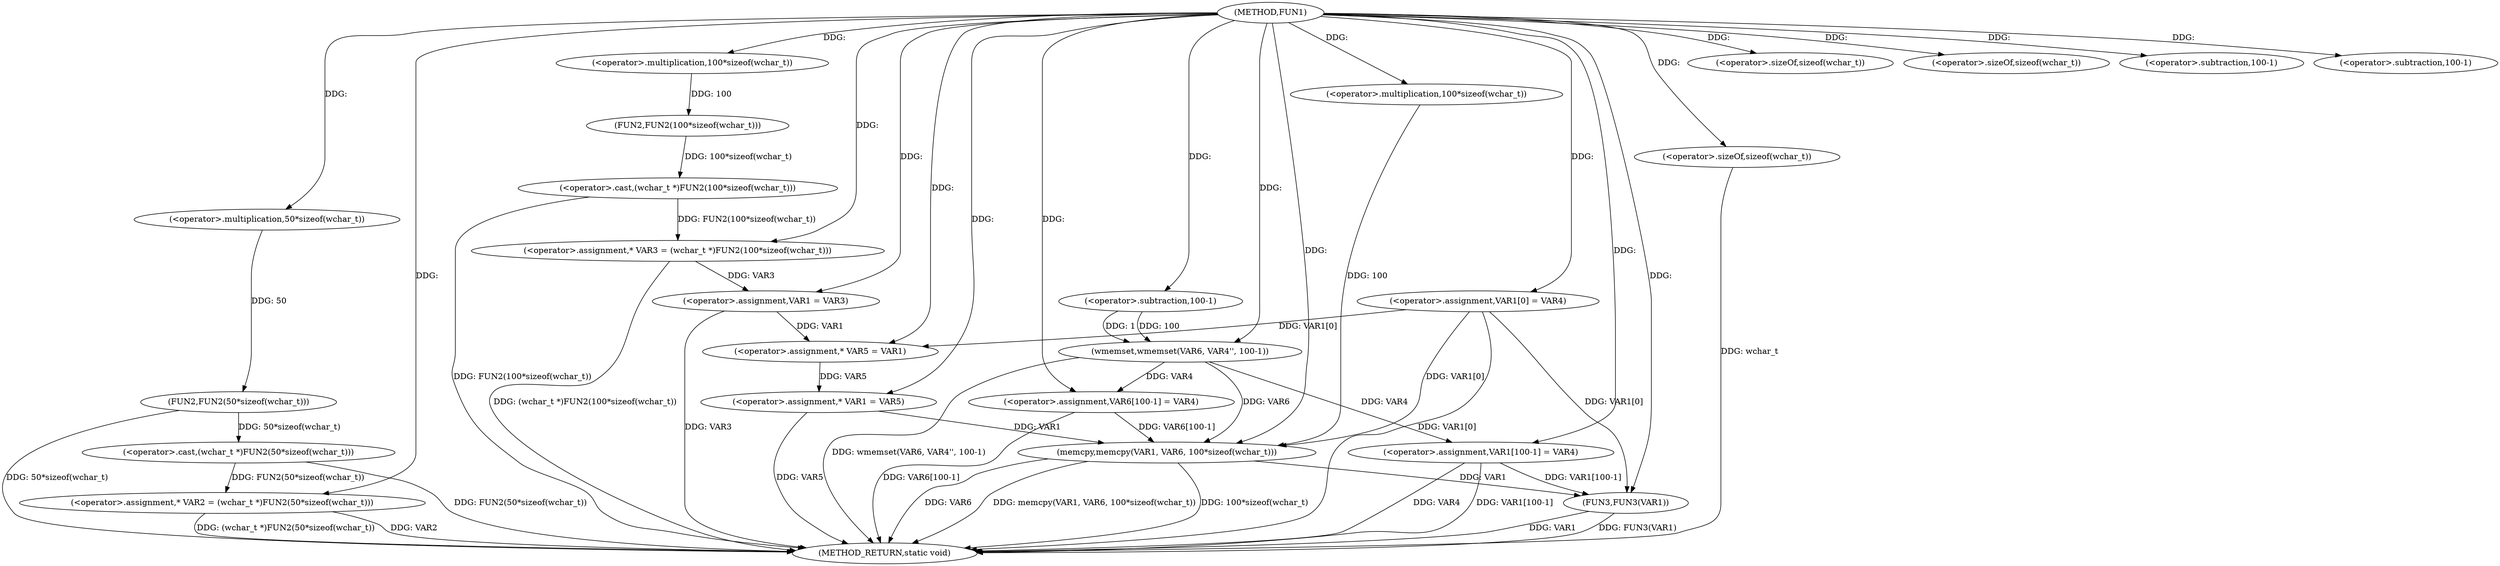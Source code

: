 digraph FUN1 {  
"1000100" [label = "(METHOD,FUN1)" ]
"1000171" [label = "(METHOD_RETURN,static void)" ]
"1000104" [label = "(<operator>.assignment,* VAR2 = (wchar_t *)FUN2(50*sizeof(wchar_t)))" ]
"1000106" [label = "(<operator>.cast,(wchar_t *)FUN2(50*sizeof(wchar_t)))" ]
"1000108" [label = "(FUN2,FUN2(50*sizeof(wchar_t)))" ]
"1000109" [label = "(<operator>.multiplication,50*sizeof(wchar_t))" ]
"1000111" [label = "(<operator>.sizeOf,sizeof(wchar_t))" ]
"1000114" [label = "(<operator>.assignment,* VAR3 = (wchar_t *)FUN2(100*sizeof(wchar_t)))" ]
"1000116" [label = "(<operator>.cast,(wchar_t *)FUN2(100*sizeof(wchar_t)))" ]
"1000118" [label = "(FUN2,FUN2(100*sizeof(wchar_t)))" ]
"1000119" [label = "(<operator>.multiplication,100*sizeof(wchar_t))" ]
"1000121" [label = "(<operator>.sizeOf,sizeof(wchar_t))" ]
"1000123" [label = "(<operator>.assignment,VAR1 = VAR3)" ]
"1000126" [label = "(<operator>.assignment,VAR1[0] = VAR4)" ]
"1000133" [label = "(<operator>.assignment,* VAR5 = VAR1)" ]
"1000137" [label = "(<operator>.assignment,* VAR1 = VAR5)" ]
"1000142" [label = "(wmemset,wmemset(VAR6, VAR4'', 100-1))" ]
"1000145" [label = "(<operator>.subtraction,100-1)" ]
"1000148" [label = "(<operator>.assignment,VAR6[100-1] = VAR4)" ]
"1000151" [label = "(<operator>.subtraction,100-1)" ]
"1000155" [label = "(memcpy,memcpy(VAR1, VAR6, 100*sizeof(wchar_t)))" ]
"1000158" [label = "(<operator>.multiplication,100*sizeof(wchar_t))" ]
"1000160" [label = "(<operator>.sizeOf,sizeof(wchar_t))" ]
"1000162" [label = "(<operator>.assignment,VAR1[100-1] = VAR4)" ]
"1000165" [label = "(<operator>.subtraction,100-1)" ]
"1000169" [label = "(FUN3,FUN3(VAR1))" ]
  "1000142" -> "1000171"  [ label = "DDG: wmemset(VAR6, VAR4'', 100-1)"] 
  "1000123" -> "1000171"  [ label = "DDG: VAR3"] 
  "1000106" -> "1000171"  [ label = "DDG: FUN2(50*sizeof(wchar_t))"] 
  "1000169" -> "1000171"  [ label = "DDG: FUN3(VAR1)"] 
  "1000155" -> "1000171"  [ label = "DDG: VAR6"] 
  "1000104" -> "1000171"  [ label = "DDG: VAR2"] 
  "1000126" -> "1000171"  [ label = "DDG: VAR1[0]"] 
  "1000116" -> "1000171"  [ label = "DDG: FUN2(100*sizeof(wchar_t))"] 
  "1000169" -> "1000171"  [ label = "DDG: VAR1"] 
  "1000162" -> "1000171"  [ label = "DDG: VAR4"] 
  "1000137" -> "1000171"  [ label = "DDG: VAR5"] 
  "1000155" -> "1000171"  [ label = "DDG: memcpy(VAR1, VAR6, 100*sizeof(wchar_t))"] 
  "1000155" -> "1000171"  [ label = "DDG: 100*sizeof(wchar_t)"] 
  "1000148" -> "1000171"  [ label = "DDG: VAR6[100-1]"] 
  "1000162" -> "1000171"  [ label = "DDG: VAR1[100-1]"] 
  "1000160" -> "1000171"  [ label = "DDG: wchar_t"] 
  "1000114" -> "1000171"  [ label = "DDG: (wchar_t *)FUN2(100*sizeof(wchar_t))"] 
  "1000104" -> "1000171"  [ label = "DDG: (wchar_t *)FUN2(50*sizeof(wchar_t))"] 
  "1000108" -> "1000171"  [ label = "DDG: 50*sizeof(wchar_t)"] 
  "1000106" -> "1000104"  [ label = "DDG: FUN2(50*sizeof(wchar_t))"] 
  "1000100" -> "1000104"  [ label = "DDG: "] 
  "1000108" -> "1000106"  [ label = "DDG: 50*sizeof(wchar_t)"] 
  "1000109" -> "1000108"  [ label = "DDG: 50"] 
  "1000100" -> "1000109"  [ label = "DDG: "] 
  "1000100" -> "1000111"  [ label = "DDG: "] 
  "1000116" -> "1000114"  [ label = "DDG: FUN2(100*sizeof(wchar_t))"] 
  "1000100" -> "1000114"  [ label = "DDG: "] 
  "1000118" -> "1000116"  [ label = "DDG: 100*sizeof(wchar_t)"] 
  "1000119" -> "1000118"  [ label = "DDG: 100"] 
  "1000100" -> "1000119"  [ label = "DDG: "] 
  "1000100" -> "1000121"  [ label = "DDG: "] 
  "1000114" -> "1000123"  [ label = "DDG: VAR3"] 
  "1000100" -> "1000123"  [ label = "DDG: "] 
  "1000100" -> "1000126"  [ label = "DDG: "] 
  "1000126" -> "1000133"  [ label = "DDG: VAR1[0]"] 
  "1000123" -> "1000133"  [ label = "DDG: VAR1"] 
  "1000100" -> "1000133"  [ label = "DDG: "] 
  "1000133" -> "1000137"  [ label = "DDG: VAR5"] 
  "1000100" -> "1000137"  [ label = "DDG: "] 
  "1000100" -> "1000142"  [ label = "DDG: "] 
  "1000145" -> "1000142"  [ label = "DDG: 100"] 
  "1000145" -> "1000142"  [ label = "DDG: 1"] 
  "1000100" -> "1000145"  [ label = "DDG: "] 
  "1000142" -> "1000148"  [ label = "DDG: VAR4"] 
  "1000100" -> "1000148"  [ label = "DDG: "] 
  "1000100" -> "1000151"  [ label = "DDG: "] 
  "1000126" -> "1000155"  [ label = "DDG: VAR1[0]"] 
  "1000137" -> "1000155"  [ label = "DDG: VAR1"] 
  "1000100" -> "1000155"  [ label = "DDG: "] 
  "1000148" -> "1000155"  [ label = "DDG: VAR6[100-1]"] 
  "1000142" -> "1000155"  [ label = "DDG: VAR6"] 
  "1000158" -> "1000155"  [ label = "DDG: 100"] 
  "1000100" -> "1000158"  [ label = "DDG: "] 
  "1000100" -> "1000160"  [ label = "DDG: "] 
  "1000100" -> "1000162"  [ label = "DDG: "] 
  "1000142" -> "1000162"  [ label = "DDG: VAR4"] 
  "1000100" -> "1000165"  [ label = "DDG: "] 
  "1000126" -> "1000169"  [ label = "DDG: VAR1[0]"] 
  "1000155" -> "1000169"  [ label = "DDG: VAR1"] 
  "1000162" -> "1000169"  [ label = "DDG: VAR1[100-1]"] 
  "1000100" -> "1000169"  [ label = "DDG: "] 
}
